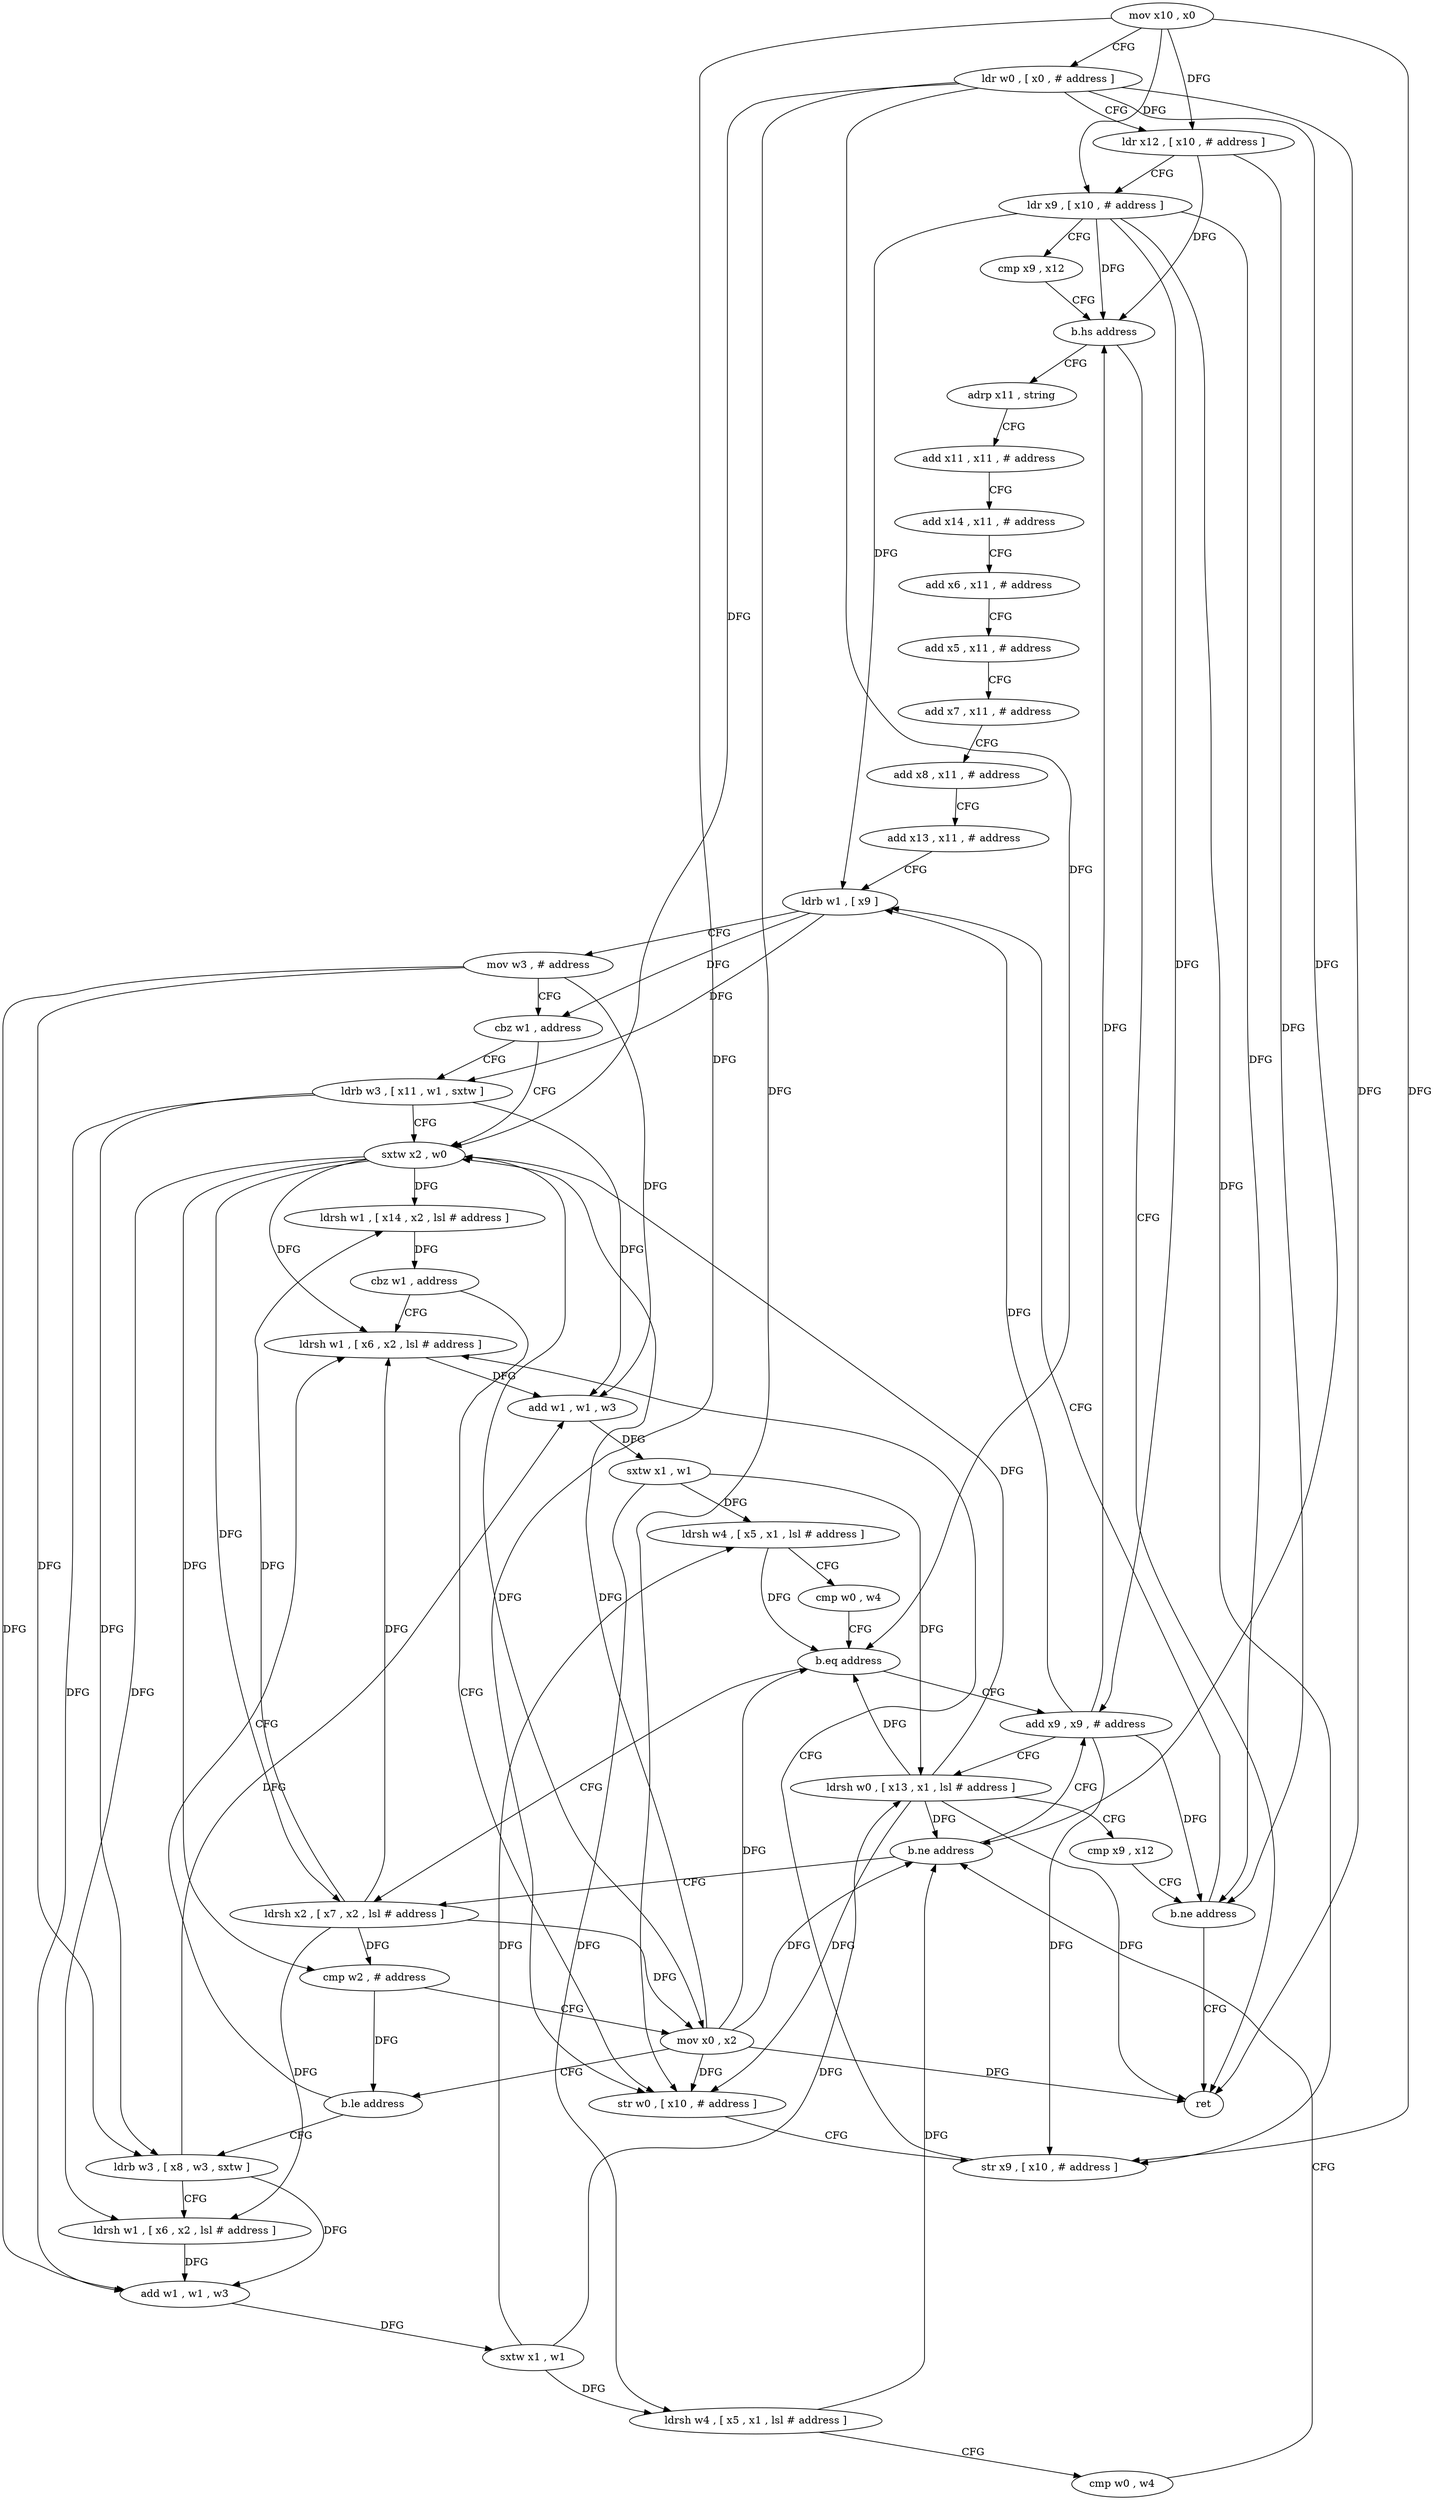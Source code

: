 digraph "func" {
"123040" [label = "mov x10 , x0" ]
"123044" [label = "ldr w0 , [ x0 , # address ]" ]
"123048" [label = "ldr x12 , [ x10 , # address ]" ]
"123052" [label = "ldr x9 , [ x10 , # address ]" ]
"123056" [label = "cmp x9 , x12" ]
"123060" [label = "b.hs address" ]
"123216" [label = "ret" ]
"123064" [label = "adrp x11 , string" ]
"123068" [label = "add x11 , x11 , # address" ]
"123072" [label = "add x14 , x11 , # address" ]
"123076" [label = "add x6 , x11 , # address" ]
"123080" [label = "add x5 , x11 , # address" ]
"123084" [label = "add x7 , x11 , # address" ]
"123088" [label = "add x8 , x11 , # address" ]
"123092" [label = "add x13 , x11 , # address" ]
"123096" [label = "ldrb w1 , [ x9 ]" ]
"123112" [label = "sxtw x2 , w0" ]
"123116" [label = "ldrsh w1 , [ x14 , x2 , lsl # address ]" ]
"123120" [label = "cbz w1 , address" ]
"123132" [label = "ldrsh w1 , [ x6 , x2 , lsl # address ]" ]
"123124" [label = "str w0 , [ x10 , # address ]" ]
"123108" [label = "ldrb w3 , [ x11 , w1 , sxtw ]" ]
"123136" [label = "add w1 , w1 , w3" ]
"123140" [label = "sxtw x1 , w1" ]
"123144" [label = "ldrsh w4 , [ x5 , x1 , lsl # address ]" ]
"123148" [label = "cmp w0 , w4" ]
"123152" [label = "b.eq address" ]
"123200" [label = "add x9 , x9 , # address" ]
"123156" [label = "ldrsh x2 , [ x7 , x2 , lsl # address ]" ]
"123128" [label = "str x9 , [ x10 , # address ]" ]
"123204" [label = "ldrsh w0 , [ x13 , x1 , lsl # address ]" ]
"123208" [label = "cmp x9 , x12" ]
"123212" [label = "b.ne address" ]
"123160" [label = "cmp w2 , # address" ]
"123164" [label = "mov x0 , x2" ]
"123168" [label = "b.le address" ]
"123172" [label = "ldrb w3 , [ x8 , w3 , sxtw ]" ]
"123100" [label = "mov w3 , # address" ]
"123104" [label = "cbz w1 , address" ]
"123176" [label = "ldrsh w1 , [ x6 , x2 , lsl # address ]" ]
"123180" [label = "add w1 , w1 , w3" ]
"123184" [label = "sxtw x1 , w1" ]
"123188" [label = "ldrsh w4 , [ x5 , x1 , lsl # address ]" ]
"123192" [label = "cmp w0 , w4" ]
"123196" [label = "b.ne address" ]
"123040" -> "123044" [ label = "CFG" ]
"123040" -> "123048" [ label = "DFG" ]
"123040" -> "123052" [ label = "DFG" ]
"123040" -> "123124" [ label = "DFG" ]
"123040" -> "123128" [ label = "DFG" ]
"123044" -> "123048" [ label = "CFG" ]
"123044" -> "123216" [ label = "DFG" ]
"123044" -> "123112" [ label = "DFG" ]
"123044" -> "123152" [ label = "DFG" ]
"123044" -> "123124" [ label = "DFG" ]
"123044" -> "123196" [ label = "DFG" ]
"123048" -> "123052" [ label = "CFG" ]
"123048" -> "123060" [ label = "DFG" ]
"123048" -> "123212" [ label = "DFG" ]
"123052" -> "123056" [ label = "CFG" ]
"123052" -> "123060" [ label = "DFG" ]
"123052" -> "123096" [ label = "DFG" ]
"123052" -> "123128" [ label = "DFG" ]
"123052" -> "123200" [ label = "DFG" ]
"123052" -> "123212" [ label = "DFG" ]
"123056" -> "123060" [ label = "CFG" ]
"123060" -> "123216" [ label = "CFG" ]
"123060" -> "123064" [ label = "CFG" ]
"123064" -> "123068" [ label = "CFG" ]
"123068" -> "123072" [ label = "CFG" ]
"123072" -> "123076" [ label = "CFG" ]
"123076" -> "123080" [ label = "CFG" ]
"123080" -> "123084" [ label = "CFG" ]
"123084" -> "123088" [ label = "CFG" ]
"123088" -> "123092" [ label = "CFG" ]
"123092" -> "123096" [ label = "CFG" ]
"123096" -> "123100" [ label = "CFG" ]
"123096" -> "123104" [ label = "DFG" ]
"123096" -> "123108" [ label = "DFG" ]
"123112" -> "123116" [ label = "DFG" ]
"123112" -> "123132" [ label = "DFG" ]
"123112" -> "123156" [ label = "DFG" ]
"123112" -> "123160" [ label = "DFG" ]
"123112" -> "123164" [ label = "DFG" ]
"123112" -> "123176" [ label = "DFG" ]
"123116" -> "123120" [ label = "DFG" ]
"123120" -> "123132" [ label = "CFG" ]
"123120" -> "123124" [ label = "CFG" ]
"123132" -> "123136" [ label = "DFG" ]
"123124" -> "123128" [ label = "CFG" ]
"123108" -> "123112" [ label = "CFG" ]
"123108" -> "123136" [ label = "DFG" ]
"123108" -> "123172" [ label = "DFG" ]
"123108" -> "123180" [ label = "DFG" ]
"123136" -> "123140" [ label = "DFG" ]
"123140" -> "123144" [ label = "DFG" ]
"123140" -> "123204" [ label = "DFG" ]
"123140" -> "123188" [ label = "DFG" ]
"123144" -> "123148" [ label = "CFG" ]
"123144" -> "123152" [ label = "DFG" ]
"123148" -> "123152" [ label = "CFG" ]
"123152" -> "123200" [ label = "CFG" ]
"123152" -> "123156" [ label = "CFG" ]
"123200" -> "123204" [ label = "CFG" ]
"123200" -> "123096" [ label = "DFG" ]
"123200" -> "123128" [ label = "DFG" ]
"123200" -> "123060" [ label = "DFG" ]
"123200" -> "123212" [ label = "DFG" ]
"123156" -> "123160" [ label = "DFG" ]
"123156" -> "123116" [ label = "DFG" ]
"123156" -> "123132" [ label = "DFG" ]
"123156" -> "123164" [ label = "DFG" ]
"123156" -> "123176" [ label = "DFG" ]
"123128" -> "123132" [ label = "CFG" ]
"123204" -> "123208" [ label = "CFG" ]
"123204" -> "123112" [ label = "DFG" ]
"123204" -> "123124" [ label = "DFG" ]
"123204" -> "123216" [ label = "DFG" ]
"123204" -> "123152" [ label = "DFG" ]
"123204" -> "123196" [ label = "DFG" ]
"123208" -> "123212" [ label = "CFG" ]
"123212" -> "123096" [ label = "CFG" ]
"123212" -> "123216" [ label = "CFG" ]
"123160" -> "123164" [ label = "CFG" ]
"123160" -> "123168" [ label = "DFG" ]
"123164" -> "123168" [ label = "CFG" ]
"123164" -> "123112" [ label = "DFG" ]
"123164" -> "123124" [ label = "DFG" ]
"123164" -> "123216" [ label = "DFG" ]
"123164" -> "123152" [ label = "DFG" ]
"123164" -> "123196" [ label = "DFG" ]
"123168" -> "123132" [ label = "CFG" ]
"123168" -> "123172" [ label = "CFG" ]
"123172" -> "123176" [ label = "CFG" ]
"123172" -> "123136" [ label = "DFG" ]
"123172" -> "123180" [ label = "DFG" ]
"123100" -> "123104" [ label = "CFG" ]
"123100" -> "123136" [ label = "DFG" ]
"123100" -> "123172" [ label = "DFG" ]
"123100" -> "123180" [ label = "DFG" ]
"123104" -> "123112" [ label = "CFG" ]
"123104" -> "123108" [ label = "CFG" ]
"123176" -> "123180" [ label = "DFG" ]
"123180" -> "123184" [ label = "DFG" ]
"123184" -> "123188" [ label = "DFG" ]
"123184" -> "123144" [ label = "DFG" ]
"123184" -> "123204" [ label = "DFG" ]
"123188" -> "123192" [ label = "CFG" ]
"123188" -> "123196" [ label = "DFG" ]
"123192" -> "123196" [ label = "CFG" ]
"123196" -> "123156" [ label = "CFG" ]
"123196" -> "123200" [ label = "CFG" ]
}
